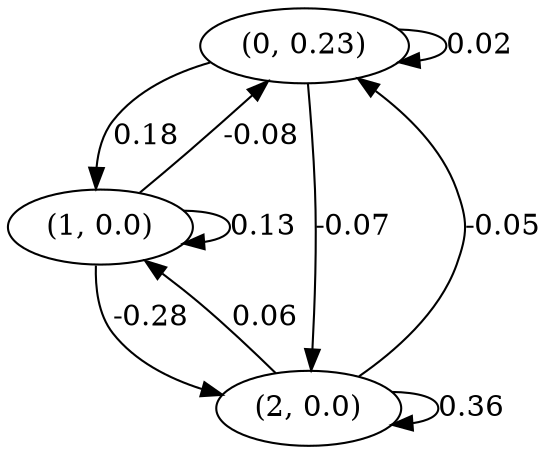 digraph {
    0 [ label = "(0, 0.23)" ]
    1 [ label = "(1, 0.0)" ]
    2 [ label = "(2, 0.0)" ]
    0 -> 0 [ label = "0.02" ]
    1 -> 1 [ label = "0.13" ]
    2 -> 2 [ label = "0.36" ]
    1 -> 0 [ label = "-0.08" ]
    2 -> 0 [ label = "-0.05" ]
    0 -> 1 [ label = "0.18" ]
    2 -> 1 [ label = "0.06" ]
    0 -> 2 [ label = "-0.07" ]
    1 -> 2 [ label = "-0.28" ]
}

